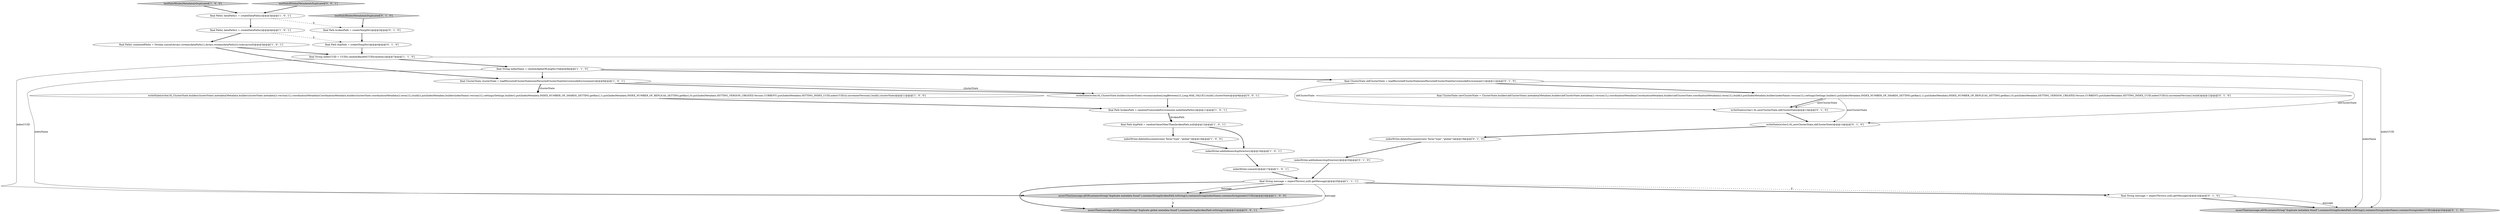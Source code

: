 digraph {
10 [style = filled, label = "final Path brokenPath = randomFrom(nodeEnvironment.nodeDataPaths())@@@11@@@['1', '0', '1']", fillcolor = white, shape = ellipse image = "AAA0AAABBB1BBB"];
18 [style = filled, label = "indexWriter.deleteDocuments(new Term(\"type\",\"global\"))@@@19@@@['0', '1', '0']", fillcolor = white, shape = ellipse image = "AAA0AAABBB2BBB"];
2 [style = filled, label = "final Path(( combinedPaths = Stream.concat(Arrays.stream(dataPaths1),Arrays.stream(dataPaths2)).toArray(null)@@@5@@@['1', '0', '1']", fillcolor = white, shape = ellipse image = "AAA0AAABBB1BBB"];
16 [style = filled, label = "final ClusterState newClusterState = ClusterState.builder(oldClusterState).metadata(Metadata.builder(oldClusterState.metadata()).version(1L).coordinationMetadata(CoordinationMetadata.builder(oldClusterState.coordinationMetadata()).term(1L).build()).put(IndexMetadata.builder(indexName).version(1L).settings(Settings.builder().put(IndexMetadata.INDEX_NUMBER_OF_SHARDS_SETTING.getKey(),1).put(IndexMetadata.INDEX_NUMBER_OF_REPLICAS_SETTING.getKey(),0).put(IndexMetadata.SETTING_VERSION_CREATED,Version.CURRENT).put(IndexMetadata.SETTING_INDEX_UUID,indexUUID)))).incrementVersion().build()@@@12@@@['0', '1', '0']", fillcolor = white, shape = ellipse image = "AAA1AAABBB2BBB"];
19 [style = filled, label = "writeState(writer1,0L,newClusterState,oldClusterState)@@@13@@@['0', '1', '0']", fillcolor = white, shape = ellipse image = "AAA1AAABBB2BBB"];
5 [style = filled, label = "final Path(( dataPaths1 = createDataPaths()@@@3@@@['1', '0', '1']", fillcolor = white, shape = ellipse image = "AAA0AAABBB1BBB"];
1 [style = filled, label = "assertThat(message,allOf(containsString(\"duplicate metadata found\"),containsString(brokenPath.toString()),containsString(indexName),containsString(indexUUID)))@@@24@@@['1', '0', '0']", fillcolor = lightgray, shape = ellipse image = "AAA0AAABBB1BBB"];
17 [style = filled, label = "assertThat(message,allOf(containsString(\"duplicate metadata found\"),containsString(brokenPath.toString()),containsString(indexName),containsString(indexUUID)))@@@25@@@['0', '1', '0']", fillcolor = lightgray, shape = ellipse image = "AAA0AAABBB2BBB"];
6 [style = filled, label = "testFailsIfIndexMetadataIsDuplicated['1', '0', '0']", fillcolor = lightgray, shape = diamond image = "AAA0AAABBB1BBB"];
15 [style = filled, label = "final ClusterState oldClusterState = loadPersistedClusterState(newPersistedClusterStateService(nodeEnvironment1))@@@11@@@['0', '1', '0']", fillcolor = white, shape = ellipse image = "AAA0AAABBB2BBB"];
8 [style = filled, label = "final Path dupPath = randomValueOtherThan(brokenPath,null)@@@12@@@['1', '0', '1']", fillcolor = white, shape = ellipse image = "AAA0AAABBB1BBB"];
9 [style = filled, label = "indexWriter.deleteDocuments(new Term(\"type\",\"global\"))@@@18@@@['1', '0', '0']", fillcolor = white, shape = ellipse image = "AAA0AAABBB1BBB"];
7 [style = filled, label = "final String indexName = randomAlphaOfLength(10)@@@8@@@['1', '1', '0']", fillcolor = white, shape = ellipse image = "AAA0AAABBB1BBB"];
11 [style = filled, label = "indexWriter.commit()@@@17@@@['1', '0', '1']", fillcolor = white, shape = ellipse image = "AAA0AAABBB1BBB"];
23 [style = filled, label = "writeState(writer2,0L,newClusterState,oldClusterState)@@@14@@@['0', '1', '0']", fillcolor = white, shape = ellipse image = "AAA1AAABBB2BBB"];
12 [style = filled, label = "indexWriter.addIndexes(dupDirectory)@@@16@@@['1', '0', '1']", fillcolor = white, shape = ellipse image = "AAA0AAABBB1BBB"];
4 [style = filled, label = "final String message = expectThrows(,null).getMessage()@@@20@@@['1', '1', '1']", fillcolor = white, shape = ellipse image = "AAA0AAABBB1BBB"];
26 [style = filled, label = "assertThat(message,allOf(containsString(\"duplicate global metadata found\"),containsString(brokenPath.toString())))@@@21@@@['0', '0', '1']", fillcolor = lightgray, shape = ellipse image = "AAA0AAABBB3BBB"];
22 [style = filled, label = "final Path brokenPath = createTempDir()@@@3@@@['0', '1', '0']", fillcolor = white, shape = ellipse image = "AAA1AAABBB2BBB"];
14 [style = filled, label = "writeState(writer,0L,ClusterState.builder(clusterState).metadata(Metadata.builder(clusterState.metadata()).version(1L).coordinationMetadata(CoordinationMetadata.builder(clusterState.coordinationMetadata()).term(1L).build()).put(IndexMetadata.builder(indexName).version(1L).settings(Settings.builder().put(IndexMetadata.INDEX_NUMBER_OF_SHARDS_SETTING.getKey(),1).put(IndexMetadata.INDEX_NUMBER_OF_REPLICAS_SETTING.getKey(),0).put(IndexMetadata.SETTING_VERSION_CREATED,Version.CURRENT).put(IndexMetadata.SETTING_INDEX_UUID,indexUUID)))).incrementVersion().build(),clusterState)@@@11@@@['1', '0', '0']", fillcolor = white, shape = ellipse image = "AAA0AAABBB1BBB"];
27 [style = filled, label = "testFailsIfGlobalMetadataIsDuplicated['0', '0', '1']", fillcolor = lightgray, shape = diamond image = "AAA0AAABBB3BBB"];
3 [style = filled, label = "final ClusterState clusterState = loadPersistedClusterState(newPersistedClusterStateService(nodeEnvironment))@@@8@@@['1', '0', '1']", fillcolor = white, shape = ellipse image = "AAA0AAABBB1BBB"];
0 [style = filled, label = "final Path(( dataPaths2 = createDataPaths()@@@4@@@['1', '0', '1']", fillcolor = white, shape = ellipse image = "AAA0AAABBB1BBB"];
20 [style = filled, label = "final Path dupPath = createTempDir()@@@4@@@['0', '1', '0']", fillcolor = white, shape = ellipse image = "AAA1AAABBB2BBB"];
13 [style = filled, label = "final String indexUUID = UUIDs.randomBase64UUID(random())@@@7@@@['1', '1', '0']", fillcolor = white, shape = ellipse image = "AAA0AAABBB1BBB"];
21 [style = filled, label = "indexWriter.addIndexes(dupDirectory)@@@20@@@['0', '1', '0']", fillcolor = white, shape = ellipse image = "AAA0AAABBB2BBB"];
25 [style = filled, label = "final String message = expectThrows(,null).getMessage()@@@24@@@['0', '1', '0']", fillcolor = white, shape = ellipse image = "AAA1AAABBB2BBB"];
24 [style = filled, label = "testFailsIfIndexMetadataIsDuplicated['0', '1', '0']", fillcolor = lightgray, shape = diamond image = "AAA0AAABBB2BBB"];
28 [style = filled, label = "writeState(writer,0L,ClusterState.builder(clusterState).version(randomLongBetween(1L,Long.MAX_VALUE)).build(),clusterState)@@@9@@@['0', '0', '1']", fillcolor = white, shape = ellipse image = "AAA0AAABBB3BBB"];
5->22 [style = dashed, label="0"];
11->4 [style = bold, label=""];
3->14 [style = bold, label=""];
13->7 [style = bold, label=""];
8->9 [style = bold, label=""];
4->26 [style = solid, label="message"];
8->12 [style = bold, label=""];
4->26 [style = bold, label=""];
4->25 [style = bold, label=""];
2->13 [style = bold, label=""];
15->19 [style = solid, label="oldClusterState"];
16->19 [style = bold, label=""];
13->1 [style = solid, label="indexUUID"];
3->28 [style = solid, label="clusterState"];
25->17 [style = solid, label="message"];
10->8 [style = bold, label=""];
22->20 [style = bold, label=""];
19->23 [style = bold, label=""];
25->17 [style = bold, label=""];
10->8 [style = solid, label="brokenPath"];
16->23 [style = solid, label="newClusterState"];
13->17 [style = solid, label="indexUUID"];
0->20 [style = dashed, label="0"];
4->25 [style = dashed, label="0"];
4->1 [style = bold, label=""];
24->22 [style = bold, label=""];
2->3 [style = bold, label=""];
7->3 [style = bold, label=""];
15->23 [style = solid, label="oldClusterState"];
5->0 [style = bold, label=""];
20->13 [style = bold, label=""];
16->19 [style = solid, label="newClusterState"];
27->5 [style = bold, label=""];
15->16 [style = bold, label=""];
6->5 [style = bold, label=""];
4->1 [style = solid, label="message"];
23->18 [style = bold, label=""];
18->21 [style = bold, label=""];
12->11 [style = bold, label=""];
7->15 [style = bold, label=""];
28->10 [style = bold, label=""];
3->14 [style = solid, label="clusterState"];
0->2 [style = bold, label=""];
7->17 [style = solid, label="indexName"];
14->10 [style = bold, label=""];
21->4 [style = bold, label=""];
3->28 [style = bold, label=""];
7->1 [style = solid, label="indexName"];
1->26 [style = dashed, label="0"];
9->12 [style = bold, label=""];
}
